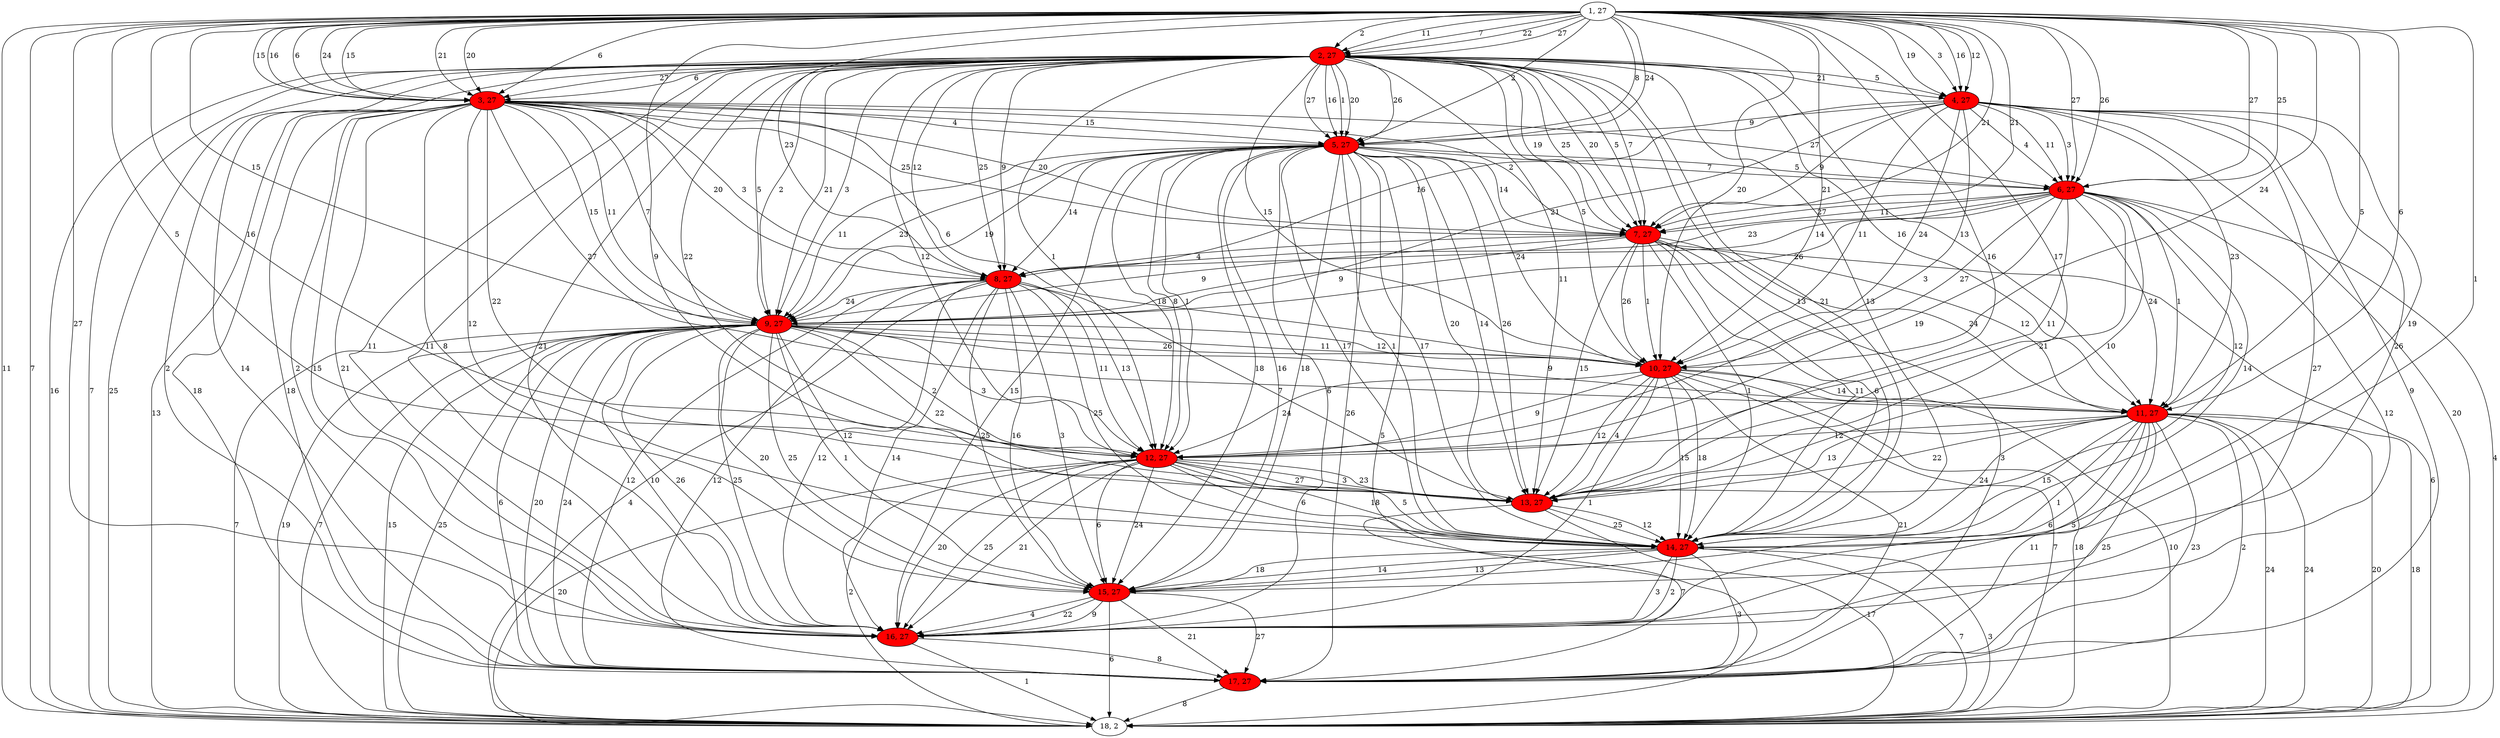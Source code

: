 digraph G{
1[label="1, 27"]
2[label="2, 27"]
3[label="3, 27"]
4[label="4, 27"]
5[label="5, 27"]
6[label="6, 27"]
7[label="7, 27"]
8[label="8, 27"]
9[label="9, 27"]
10[label="10, 27"]
11[label="11, 27"]
12[label="12, 27"]
13[label="13, 27"]
14[label="14, 27"]
15[label="15, 27"]
16[label="16, 27"]
17[label="17, 27"]
18[label="18, 2"]
1->4[label="16"]
1->12[label="5"]
1->6[label="27"]
1->2[label="2"]
1->3[label="16"]
1->12[label="16"]
1->6[label="25"]
1->2[label="11"]
1->14[label="1"]
1->18[label="11"]
1->3[label="6"]
1->8[label="23"]
1->3[label="24"]
1->3[label="15"]
1->4[label="12"]
1->3[label="21"]
1->3[label="20"]
1->16[label="27"]
1->9[label="15"]
1->7[label="21"]
1->13[label="9"]
1->5[label="8"]
1->4[label="19"]
1->10[label="20"]
1->6[label="27"]
1->13[label="16"]
1->3[label="6"]
1->5[label="24"]
1->10[label="21"]
1->13[label="17"]
1->18[label="7"]
1->2[label="7"]
1->4[label="3"]
1->5[label="2"]
1->2[label="22"]
1->6[label="26"]
1->10[label="24"]
1->7[label="21"]
1->11[label="5"]
1->11[label="6"]
1->3[label="15"]
1->2[label="27"]
2[style = filled,fillcolor=red]
2->12[label="1"]
2->11[label="13"]
2->5[label="26"]
2->10[label="5"]
2->16[label="11"]
2->14[label="13"]
2->18[label="16"]
2->3[label="27"]
2->3[label="6"]
2->14[label="21"]
2->18[label="7"]
2->9[label="2"]
2->5[label="1"]
2->17[label="2"]
2->9[label="21"]
2->4[label="21"]
2->17[label="14"]
2->13[label="11"]
2->5[label="20"]
2->7[label="19"]
2->11[label="16"]
2->7[label="25"]
2->18[label="25"]
2->10[label="15"]
2->5[label="27"]
2->5[label="16"]
2->8[label="12"]
2->7[label="20"]
2->16[label="11"]
2->16[label="21"]
2->7[label="5"]
2->12[label="22"]
2->8[label="25"]
2->9[label="3"]
2->12[label="12"]
2->14[label="13"]
2->7[label="7"]
2->9[label="5"]
2->8[label="9"]
2->4[label="5"]
3[style = filled,fillcolor=red]
3->9[label="7"]
3->14[label="12"]
3->8[label="20"]
3->18[label="13"]
3->9[label="11"]
3->13[label="22"]
3->6[label="27"]
3->11[label="27"]
3->15[label="8"]
3->16[label="15"]
3->16[label="21"]
3->7[label="25"]
3->7[label="20"]
3->9[label="15"]
3->16[label="2"]
3->17[label="18"]
3->17[label="18"]
3->5[label="15"]
3->8[label="3"]
3->7[label="2"]
3->10[label="6"]
3->5[label="4"]
4[style = filled,fillcolor=red]
4->12[label="3"]
4->10[label="11"]
4->5[label="9"]
4->18[label="20"]
4->14[label="19"]
4->15[label="26"]
4->16[label="27"]
4->11[label="23"]
4->6[label="11"]
4->8[label="16"]
4->10[label="24"]
4->6[label="3"]
4->6[label="4"]
4->17[label="9"]
4->9[label="21"]
4->7[label="9"]
5[style = filled,fillcolor=red]
5->14[label="17"]
5->15[label="16"]
5->13[label="26"]
5->15[label="18"]
5->12[label="18"]
5->7[label="14"]
5->13[label="20"]
5->9[label="11"]
5->16[label="15"]
5->15[label="18"]
5->13[label="14"]
5->8[label="14"]
5->18[label="5"]
5->9[label="23"]
5->9[label="19"]
5->12[label="8"]
5->14[label="1"]
5->10[label="24"]
5->12[label="1"]
5->16[label="6"]
5->6[label="5"]
5->14[label="17"]
5->17[label="26"]
5->6[label="7"]
6[style = filled,fillcolor=red]
6->11[label="1"]
6->8[label="23"]
6->7[label="11"]
6->8[label="14"]
6->7[label="27"]
6->14[label="14"]
6->12[label="11"]
6->10[label="27"]
6->16[label="12"]
6->9[label="26"]
6->18[label="4"]
6->13[label="21"]
6->12[label="19"]
6->13[label="10"]
6->13[label="12"]
6->11[label="24"]
7[style = filled,fillcolor=red]
7->17[label="3"]
7->8[label="4"]
7->14[label="11"]
7->11[label="12"]
7->9[label="9"]
7->14[label="6"]
7->9[label="9"]
7->10[label="26"]
7->18[label="6"]
7->11[label="24"]
7->13[label="15"]
7->10[label="1"]
7->14[label="1"]
8[style = filled,fillcolor=red]
8->17[label="12"]
8->13[label="7"]
8->16[label="12"]
8->17[label="12"]
8->16[label="14"]
8->15[label="16"]
8->18[label="4"]
8->12[label="11"]
8->15[label="3"]
8->9[label="24"]
8->14[label="25"]
8->12[label="13"]
8->15[label="25"]
9[style = filled,fillcolor=red]
9->12[label="3"]
9->10[label="11"]
9->17[label="6"]
9->18[label="7"]
9->10[label="12"]
9->10[label="26"]
9->16[label="10"]
9->14[label="12"]
9->18[label="19"]
9->17[label="20"]
9->11[label="9"]
9->18[label="7"]
9->15[label="1"]
9->18[label="15"]
9->15[label="20"]
9->18[label="25"]
9->16[label="26"]
9->17[label="24"]
9->13[label="22"]
9->15[label="25"]
9->16[label="25"]
9->12[label="2"]
10[style = filled,fillcolor=red]
10->18[label="10"]
10->14[label="18"]
10->13[label="4"]
10->14[label="15"]
10->16[label="1"]
10->12[label="9"]
10->11[label="14"]
10->18[label="7"]
10->12[label="24"]
10->18[label="18"]
10->17[label="21"]
10->13[label="12"]
11[style = filled,fillcolor=red]
11->18[label="24"]
11->17[label="2"]
11->16[label="6"]
11->18[label="24"]
11->17[label="11"]
11->17[label="25"]
11->13[label="22"]
11->15[label="1"]
11->13[label="13"]
11->18[label="20"]
11->14[label="24"]
11->14[label="15"]
11->17[label="23"]
11->16[label="5"]
11->12[label="12"]
11->18[label="18"]
12[style = filled,fillcolor=red]
12->16[label="20"]
12->16[label="25"]
12->18[label="2"]
12->15[label="6"]
12->13[label="27"]
12->16[label="21"]
12->15[label="24"]
12->14[label="6"]
12->14[label="18"]
12->14[label="5"]
12->13[label="3"]
12->18[label="20"]
12->13[label="23"]
13[style = filled,fillcolor=red]
13->14[label="25"]
13->18[label="17"]
13->17[label="7"]
13->14[label="12"]
14[style = filled,fillcolor=red]
14->18[label="3"]
14->16[label="3"]
14->17[label="3"]
14->15[label="18"]
14->16[label="2"]
14->15[label="14"]
14->15[label="13"]
14->18[label="7"]
15[style = filled,fillcolor=red]
15->16[label="9"]
15->16[label="4"]
15->18[label="6"]
15->16[label="22"]
15->17[label="27"]
15->17[label="21"]
16[style = filled,fillcolor=red]
16->17[label="8"]
16->18[label="1"]
17[style = filled,fillcolor=red]
17->18[label="8"]
}
